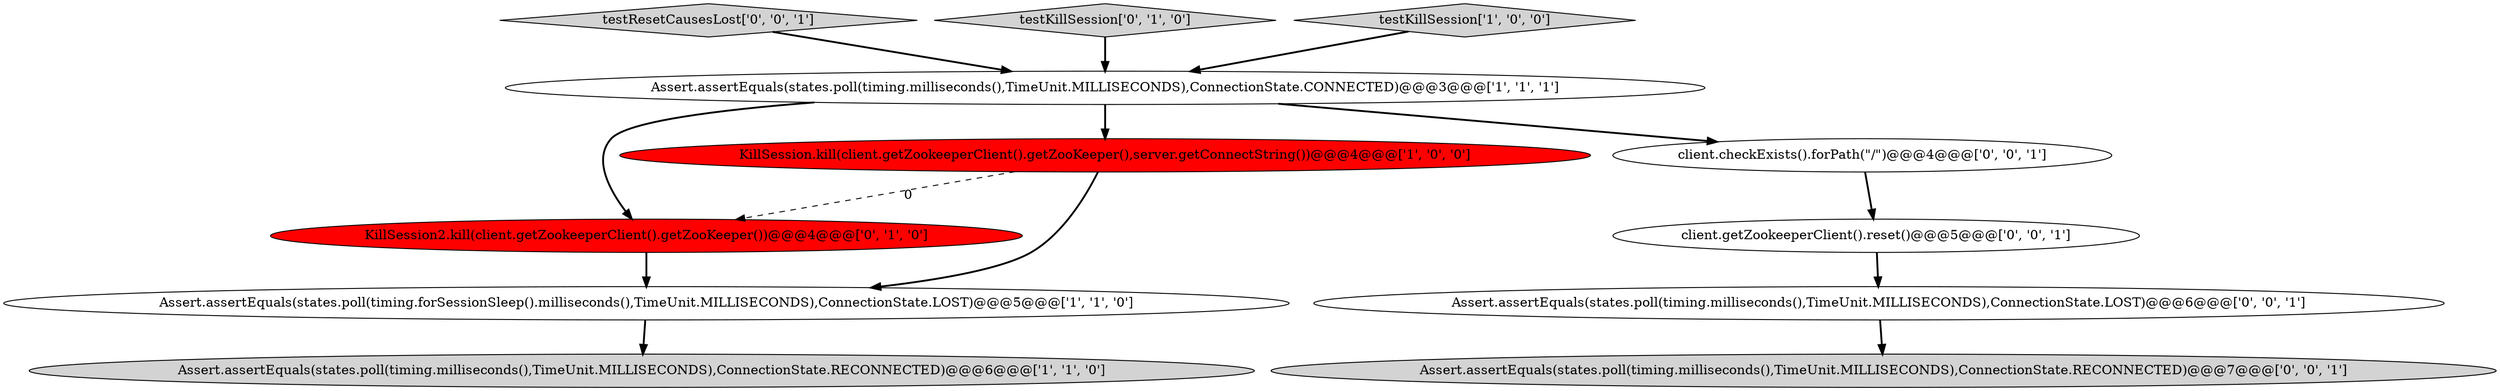 digraph {
5 [style = filled, label = "KillSession2.kill(client.getZookeeperClient().getZooKeeper())@@@4@@@['0', '1', '0']", fillcolor = red, shape = ellipse image = "AAA1AAABBB2BBB"];
11 [style = filled, label = "testResetCausesLost['0', '0', '1']", fillcolor = lightgray, shape = diamond image = "AAA0AAABBB3BBB"];
8 [style = filled, label = "Assert.assertEquals(states.poll(timing.milliseconds(),TimeUnit.MILLISECONDS),ConnectionState.LOST)@@@6@@@['0', '0', '1']", fillcolor = white, shape = ellipse image = "AAA0AAABBB3BBB"];
10 [style = filled, label = "Assert.assertEquals(states.poll(timing.milliseconds(),TimeUnit.MILLISECONDS),ConnectionState.RECONNECTED)@@@7@@@['0', '0', '1']", fillcolor = lightgray, shape = ellipse image = "AAA0AAABBB3BBB"];
0 [style = filled, label = "Assert.assertEquals(states.poll(timing.milliseconds(),TimeUnit.MILLISECONDS),ConnectionState.RECONNECTED)@@@6@@@['1', '1', '0']", fillcolor = lightgray, shape = ellipse image = "AAA0AAABBB1BBB"];
6 [style = filled, label = "testKillSession['0', '1', '0']", fillcolor = lightgray, shape = diamond image = "AAA0AAABBB2BBB"];
3 [style = filled, label = "Assert.assertEquals(states.poll(timing.milliseconds(),TimeUnit.MILLISECONDS),ConnectionState.CONNECTED)@@@3@@@['1', '1', '1']", fillcolor = white, shape = ellipse image = "AAA0AAABBB1BBB"];
4 [style = filled, label = "testKillSession['1', '0', '0']", fillcolor = lightgray, shape = diamond image = "AAA0AAABBB1BBB"];
9 [style = filled, label = "client.getZookeeperClient().reset()@@@5@@@['0', '0', '1']", fillcolor = white, shape = ellipse image = "AAA0AAABBB3BBB"];
2 [style = filled, label = "Assert.assertEquals(states.poll(timing.forSessionSleep().milliseconds(),TimeUnit.MILLISECONDS),ConnectionState.LOST)@@@5@@@['1', '1', '0']", fillcolor = white, shape = ellipse image = "AAA0AAABBB1BBB"];
1 [style = filled, label = "KillSession.kill(client.getZookeeperClient().getZooKeeper(),server.getConnectString())@@@4@@@['1', '0', '0']", fillcolor = red, shape = ellipse image = "AAA1AAABBB1BBB"];
7 [style = filled, label = "client.checkExists().forPath(\"/\")@@@4@@@['0', '0', '1']", fillcolor = white, shape = ellipse image = "AAA0AAABBB3BBB"];
7->9 [style = bold, label=""];
6->3 [style = bold, label=""];
4->3 [style = bold, label=""];
8->10 [style = bold, label=""];
5->2 [style = bold, label=""];
1->2 [style = bold, label=""];
2->0 [style = bold, label=""];
3->5 [style = bold, label=""];
1->5 [style = dashed, label="0"];
3->1 [style = bold, label=""];
3->7 [style = bold, label=""];
9->8 [style = bold, label=""];
11->3 [style = bold, label=""];
}
